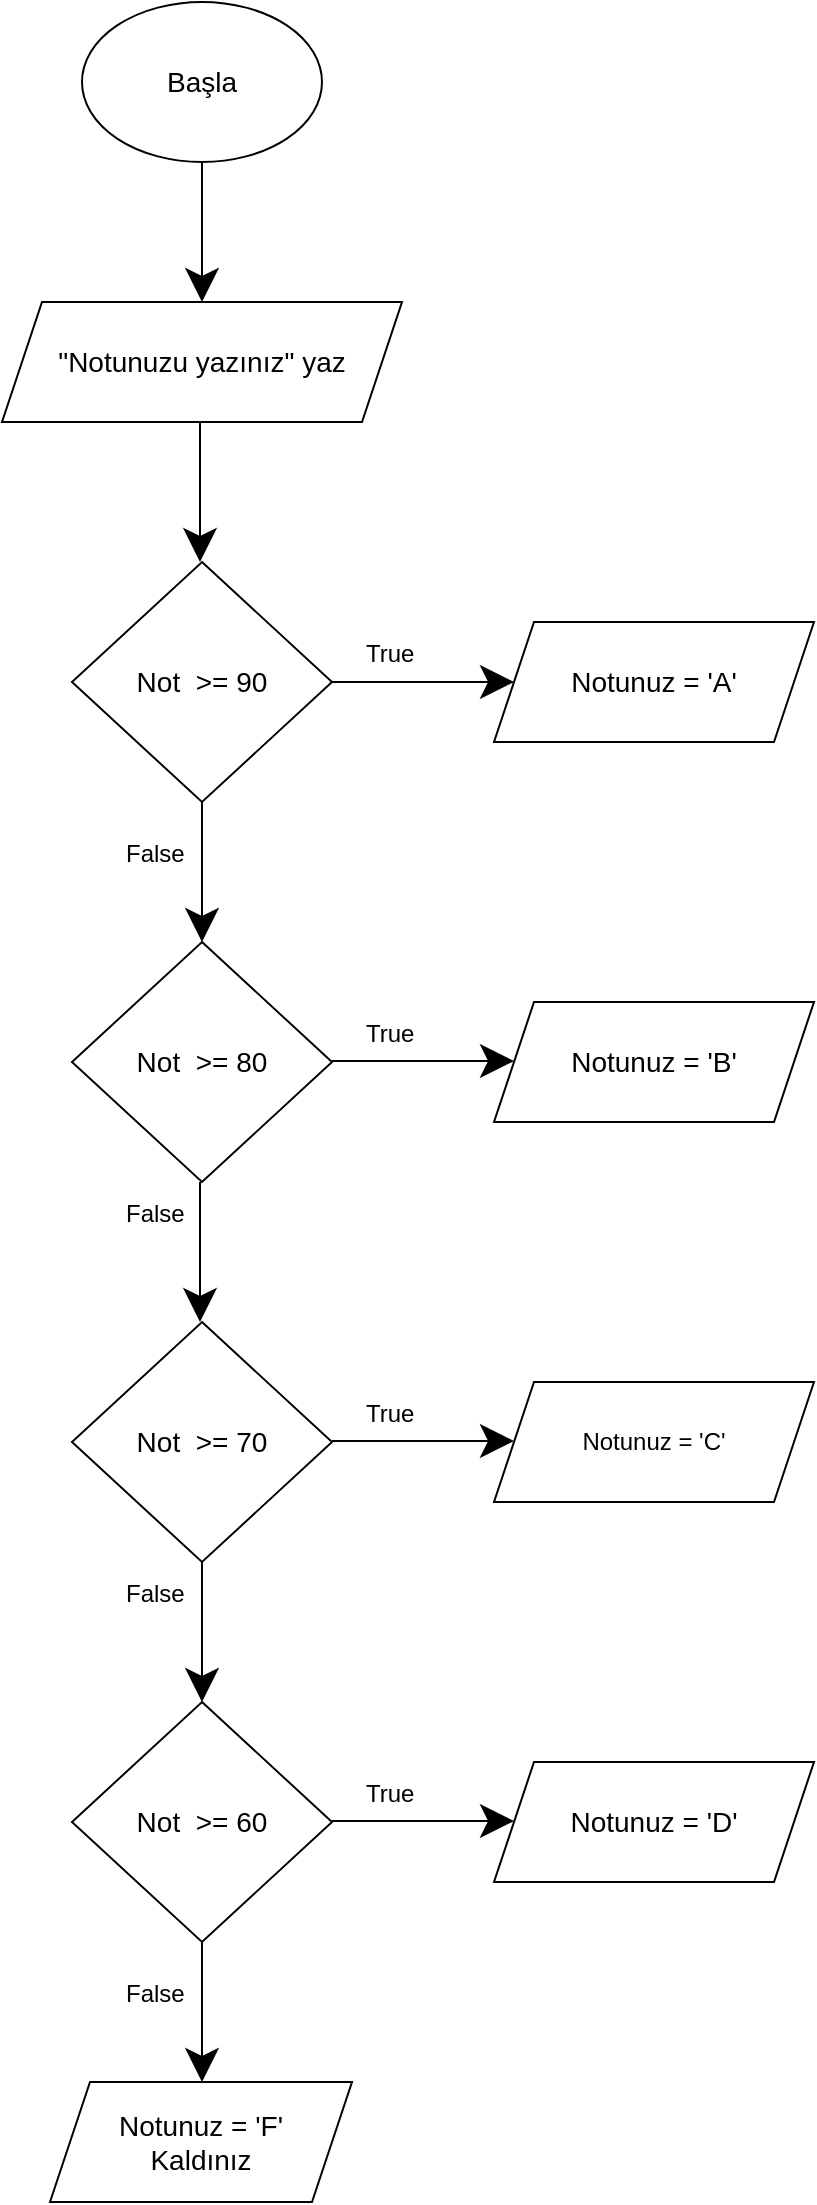 <mxfile version="15.3.4" type="github"><diagram id="LIHsdmaAR-CXKvorVi9o" name="Page-1"><mxGraphModel dx="946" dy="541" grid="1" gridSize="10" guides="1" tooltips="1" connect="1" arrows="1" fold="1" page="1" pageScale="1" pageWidth="827" pageHeight="1169" math="0" shadow="0"><root><mxCell id="0"/><mxCell id="1" parent="0"/><mxCell id="xVWF6w6Z1-udJLC2K2UH-1" value="&lt;font style=&quot;font-size: 14px&quot;&gt;Başla&lt;/font&gt;" style="ellipse;whiteSpace=wrap;html=1;hachureGap=4;pointerEvents=0;" vertex="1" parent="1"><mxGeometry x="354" y="40" width="120" height="80" as="geometry"/></mxCell><mxCell id="xVWF6w6Z1-udJLC2K2UH-2" value="" style="endArrow=classic;html=1;startSize=14;endSize=14;sourcePerimeterSpacing=8;targetPerimeterSpacing=8;" edge="1" parent="1"><mxGeometry width="50" height="50" relative="1" as="geometry"><mxPoint x="414" y="120" as="sourcePoint"/><mxPoint x="414" y="190" as="targetPoint"/></mxGeometry></mxCell><mxCell id="xVWF6w6Z1-udJLC2K2UH-3" value="&lt;font style=&quot;font-size: 14px&quot;&gt;&quot;Notunuzu yazınız&quot; yaz&lt;/font&gt;" style="shape=parallelogram;perimeter=parallelogramPerimeter;whiteSpace=wrap;html=1;fixedSize=1;hachureGap=4;pointerEvents=0;" vertex="1" parent="1"><mxGeometry x="314" y="190" width="200" height="60" as="geometry"/></mxCell><mxCell id="xVWF6w6Z1-udJLC2K2UH-4" value="" style="endArrow=classic;html=1;startSize=14;endSize=14;sourcePerimeterSpacing=8;targetPerimeterSpacing=8;" edge="1" parent="1"><mxGeometry width="50" height="50" relative="1" as="geometry"><mxPoint x="413" y="250" as="sourcePoint"/><mxPoint x="413" y="320" as="targetPoint"/></mxGeometry></mxCell><mxCell id="xVWF6w6Z1-udJLC2K2UH-5" value="&lt;font style=&quot;font-size: 14px&quot;&gt;Not &amp;nbsp;&amp;gt;= 90&lt;/font&gt;" style="rhombus;whiteSpace=wrap;html=1;hachureGap=4;pointerEvents=0;" vertex="1" parent="1"><mxGeometry x="349" y="320" width="130" height="120" as="geometry"/></mxCell><mxCell id="xVWF6w6Z1-udJLC2K2UH-8" value="" style="endArrow=classic;html=1;startSize=14;endSize=14;sourcePerimeterSpacing=8;targetPerimeterSpacing=8;" edge="1" parent="1"><mxGeometry width="50" height="50" relative="1" as="geometry"><mxPoint x="479" y="380" as="sourcePoint"/><mxPoint x="570" y="380" as="targetPoint"/></mxGeometry></mxCell><mxCell id="xVWF6w6Z1-udJLC2K2UH-10" value="" style="endArrow=classic;html=1;startSize=14;endSize=14;targetPerimeterSpacing=8;startArrow=none;exitX=0.5;exitY=1;exitDx=0;exitDy=0;" edge="1" parent="1" source="xVWF6w6Z1-udJLC2K2UH-5"><mxGeometry width="50" height="50" relative="1" as="geometry"><mxPoint x="414" y="440" as="sourcePoint"/><mxPoint x="414" y="510" as="targetPoint"/><Array as="points"><mxPoint x="414" y="480"/></Array></mxGeometry></mxCell><mxCell id="xVWF6w6Z1-udJLC2K2UH-12" value="True" style="text;strokeColor=none;fillColor=none;align=left;verticalAlign=middle;spacingLeft=4;spacingRight=4;overflow=hidden;points=[[0,0.5],[1,0.5]];portConstraint=eastwest;rotatable=0;hachureGap=4;pointerEvents=0;" vertex="1" parent="1"><mxGeometry x="490" y="350" width="40" height="30" as="geometry"/></mxCell><mxCell id="xVWF6w6Z1-udJLC2K2UH-9" value="False" style="text;strokeColor=none;fillColor=none;align=left;verticalAlign=middle;spacingLeft=4;spacingRight=4;overflow=hidden;points=[[0,0.5],[1,0.5]];portConstraint=eastwest;rotatable=0;hachureGap=4;pointerEvents=0;" vertex="1" parent="1"><mxGeometry x="370" y="450" width="40" height="30" as="geometry"/></mxCell><mxCell id="xVWF6w6Z1-udJLC2K2UH-16" value="&lt;font style=&quot;font-size: 14px&quot;&gt;Not &amp;nbsp;&amp;gt;= 80&lt;/font&gt;" style="rhombus;whiteSpace=wrap;html=1;hachureGap=4;pointerEvents=0;" vertex="1" parent="1"><mxGeometry x="349" y="510" width="130" height="120" as="geometry"/></mxCell><mxCell id="xVWF6w6Z1-udJLC2K2UH-17" value="&lt;font style=&quot;font-size: 14px&quot;&gt;Notunuz = 'A'&lt;/font&gt;" style="shape=parallelogram;perimeter=parallelogramPerimeter;whiteSpace=wrap;html=1;fixedSize=1;hachureGap=4;pointerEvents=0;" vertex="1" parent="1"><mxGeometry x="560" y="350" width="160" height="60" as="geometry"/></mxCell><mxCell id="xVWF6w6Z1-udJLC2K2UH-18" value="" style="endArrow=classic;html=1;startSize=14;endSize=14;sourcePerimeterSpacing=8;targetPerimeterSpacing=8;" edge="1" parent="1"><mxGeometry width="50" height="50" relative="1" as="geometry"><mxPoint x="479" y="569.5" as="sourcePoint"/><mxPoint x="570" y="569.5" as="targetPoint"/></mxGeometry></mxCell><mxCell id="xVWF6w6Z1-udJLC2K2UH-19" value="True" style="text;strokeColor=none;fillColor=none;align=left;verticalAlign=middle;spacingLeft=4;spacingRight=4;overflow=hidden;points=[[0,0.5],[1,0.5]];portConstraint=eastwest;rotatable=0;hachureGap=4;pointerEvents=0;" vertex="1" parent="1"><mxGeometry x="490" y="540" width="40" height="30" as="geometry"/></mxCell><mxCell id="xVWF6w6Z1-udJLC2K2UH-21" value="&lt;font style=&quot;font-size: 14px&quot;&gt;Notunuz = 'B'&lt;/font&gt;" style="shape=parallelogram;perimeter=parallelogramPerimeter;whiteSpace=wrap;html=1;fixedSize=1;hachureGap=4;pointerEvents=0;" vertex="1" parent="1"><mxGeometry x="560" y="540" width="160" height="60" as="geometry"/></mxCell><mxCell id="xVWF6w6Z1-udJLC2K2UH-23" value="" style="endArrow=classic;html=1;startSize=14;endSize=14;targetPerimeterSpacing=8;startArrow=none;exitX=0.5;exitY=1;exitDx=0;exitDy=0;" edge="1" parent="1"><mxGeometry width="50" height="50" relative="1" as="geometry"><mxPoint x="413" y="630" as="sourcePoint"/><mxPoint x="413" y="700" as="targetPoint"/><Array as="points"><mxPoint x="413" y="670"/></Array></mxGeometry></mxCell><mxCell id="xVWF6w6Z1-udJLC2K2UH-24" value="False" style="text;strokeColor=none;fillColor=none;align=left;verticalAlign=middle;spacingLeft=4;spacingRight=4;overflow=hidden;points=[[0,0.5],[1,0.5]];portConstraint=eastwest;rotatable=0;hachureGap=4;pointerEvents=0;" vertex="1" parent="1"><mxGeometry x="370" y="820" width="40" height="30" as="geometry"/></mxCell><mxCell id="xVWF6w6Z1-udJLC2K2UH-25" value="&lt;font style=&quot;font-size: 14px&quot;&gt;Not &amp;nbsp;&amp;gt;= 70&lt;/font&gt;" style="rhombus;whiteSpace=wrap;html=1;hachureGap=4;pointerEvents=0;" vertex="1" parent="1"><mxGeometry x="349" y="700" width="130" height="120" as="geometry"/></mxCell><mxCell id="xVWF6w6Z1-udJLC2K2UH-27" value="" style="endArrow=classic;html=1;startSize=14;endSize=14;sourcePerimeterSpacing=8;targetPerimeterSpacing=8;" edge="1" parent="1"><mxGeometry width="50" height="50" relative="1" as="geometry"><mxPoint x="479" y="759.5" as="sourcePoint"/><mxPoint x="570" y="759.5" as="targetPoint"/></mxGeometry></mxCell><mxCell id="xVWF6w6Z1-udJLC2K2UH-28" value="True" style="text;strokeColor=none;fillColor=none;align=left;verticalAlign=middle;spacingLeft=4;spacingRight=4;overflow=hidden;points=[[0,0.5],[1,0.5]];portConstraint=eastwest;rotatable=0;hachureGap=4;pointerEvents=0;" vertex="1" parent="1"><mxGeometry x="490" y="920" width="40" height="30" as="geometry"/></mxCell><mxCell id="xVWF6w6Z1-udJLC2K2UH-29" value="Notunuz = 'C'" style="shape=parallelogram;perimeter=parallelogramPerimeter;whiteSpace=wrap;html=1;fixedSize=1;hachureGap=4;pointerEvents=0;" vertex="1" parent="1"><mxGeometry x="560" y="730" width="160" height="60" as="geometry"/></mxCell><mxCell id="xVWF6w6Z1-udJLC2K2UH-30" value="" style="endArrow=classic;html=1;startSize=14;endSize=14;targetPerimeterSpacing=8;startArrow=none;exitX=0.5;exitY=1;exitDx=0;exitDy=0;" edge="1" parent="1"><mxGeometry width="50" height="50" relative="1" as="geometry"><mxPoint x="414" y="820" as="sourcePoint"/><mxPoint x="414" y="890" as="targetPoint"/><Array as="points"><mxPoint x="414" y="860"/></Array></mxGeometry></mxCell><mxCell id="xVWF6w6Z1-udJLC2K2UH-31" value="False" style="text;strokeColor=none;fillColor=none;align=left;verticalAlign=middle;spacingLeft=4;spacingRight=4;overflow=hidden;points=[[0,0.5],[1,0.5]];portConstraint=eastwest;rotatable=0;hachureGap=4;pointerEvents=0;" vertex="1" parent="1"><mxGeometry x="370" y="630" width="40" height="30" as="geometry"/></mxCell><mxCell id="xVWF6w6Z1-udJLC2K2UH-32" value="&lt;font style=&quot;font-size: 14px&quot;&gt;Not &amp;nbsp;&amp;gt;= 60&lt;/font&gt;" style="rhombus;whiteSpace=wrap;html=1;hachureGap=4;pointerEvents=0;" vertex="1" parent="1"><mxGeometry x="349" y="890" width="130" height="120" as="geometry"/></mxCell><mxCell id="xVWF6w6Z1-udJLC2K2UH-33" value="" style="endArrow=classic;html=1;startSize=14;endSize=14;sourcePerimeterSpacing=8;targetPerimeterSpacing=8;" edge="1" parent="1"><mxGeometry width="50" height="50" relative="1" as="geometry"><mxPoint x="479" y="949.5" as="sourcePoint"/><mxPoint x="570" y="949.5" as="targetPoint"/></mxGeometry></mxCell><mxCell id="xVWF6w6Z1-udJLC2K2UH-34" value="True" style="text;strokeColor=none;fillColor=none;align=left;verticalAlign=middle;spacingLeft=4;spacingRight=4;overflow=hidden;points=[[0,0.5],[1,0.5]];portConstraint=eastwest;rotatable=0;hachureGap=4;pointerEvents=0;" vertex="1" parent="1"><mxGeometry x="490" y="730" width="40" height="30" as="geometry"/></mxCell><mxCell id="xVWF6w6Z1-udJLC2K2UH-35" value="&lt;font style=&quot;font-size: 14px&quot;&gt;Notunuz = 'D'&lt;/font&gt;" style="shape=parallelogram;perimeter=parallelogramPerimeter;whiteSpace=wrap;html=1;fixedSize=1;hachureGap=4;pointerEvents=0;" vertex="1" parent="1"><mxGeometry x="560" y="920" width="160" height="60" as="geometry"/></mxCell><mxCell id="xVWF6w6Z1-udJLC2K2UH-36" value="" style="endArrow=classic;html=1;startSize=14;endSize=14;targetPerimeterSpacing=8;startArrow=none;exitX=0.5;exitY=1;exitDx=0;exitDy=0;" edge="1" parent="1"><mxGeometry width="50" height="50" relative="1" as="geometry"><mxPoint x="414" y="1010" as="sourcePoint"/><mxPoint x="414" y="1080" as="targetPoint"/><Array as="points"><mxPoint x="414" y="1050"/></Array></mxGeometry></mxCell><mxCell id="xVWF6w6Z1-udJLC2K2UH-37" value="False" style="text;strokeColor=none;fillColor=none;align=left;verticalAlign=middle;spacingLeft=4;spacingRight=4;overflow=hidden;points=[[0,0.5],[1,0.5]];portConstraint=eastwest;rotatable=0;hachureGap=4;pointerEvents=0;" vertex="1" parent="1"><mxGeometry x="370" y="1020" width="40" height="30" as="geometry"/></mxCell><mxCell id="xVWF6w6Z1-udJLC2K2UH-38" value="&lt;font style=&quot;font-size: 14px&quot;&gt;Notunuz = 'F'&lt;br&gt;Kaldınız&lt;/font&gt;" style="shape=parallelogram;perimeter=parallelogramPerimeter;whiteSpace=wrap;html=1;fixedSize=1;hachureGap=4;pointerEvents=0;" vertex="1" parent="1"><mxGeometry x="338" y="1080" width="151" height="60" as="geometry"/></mxCell></root></mxGraphModel></diagram></mxfile>